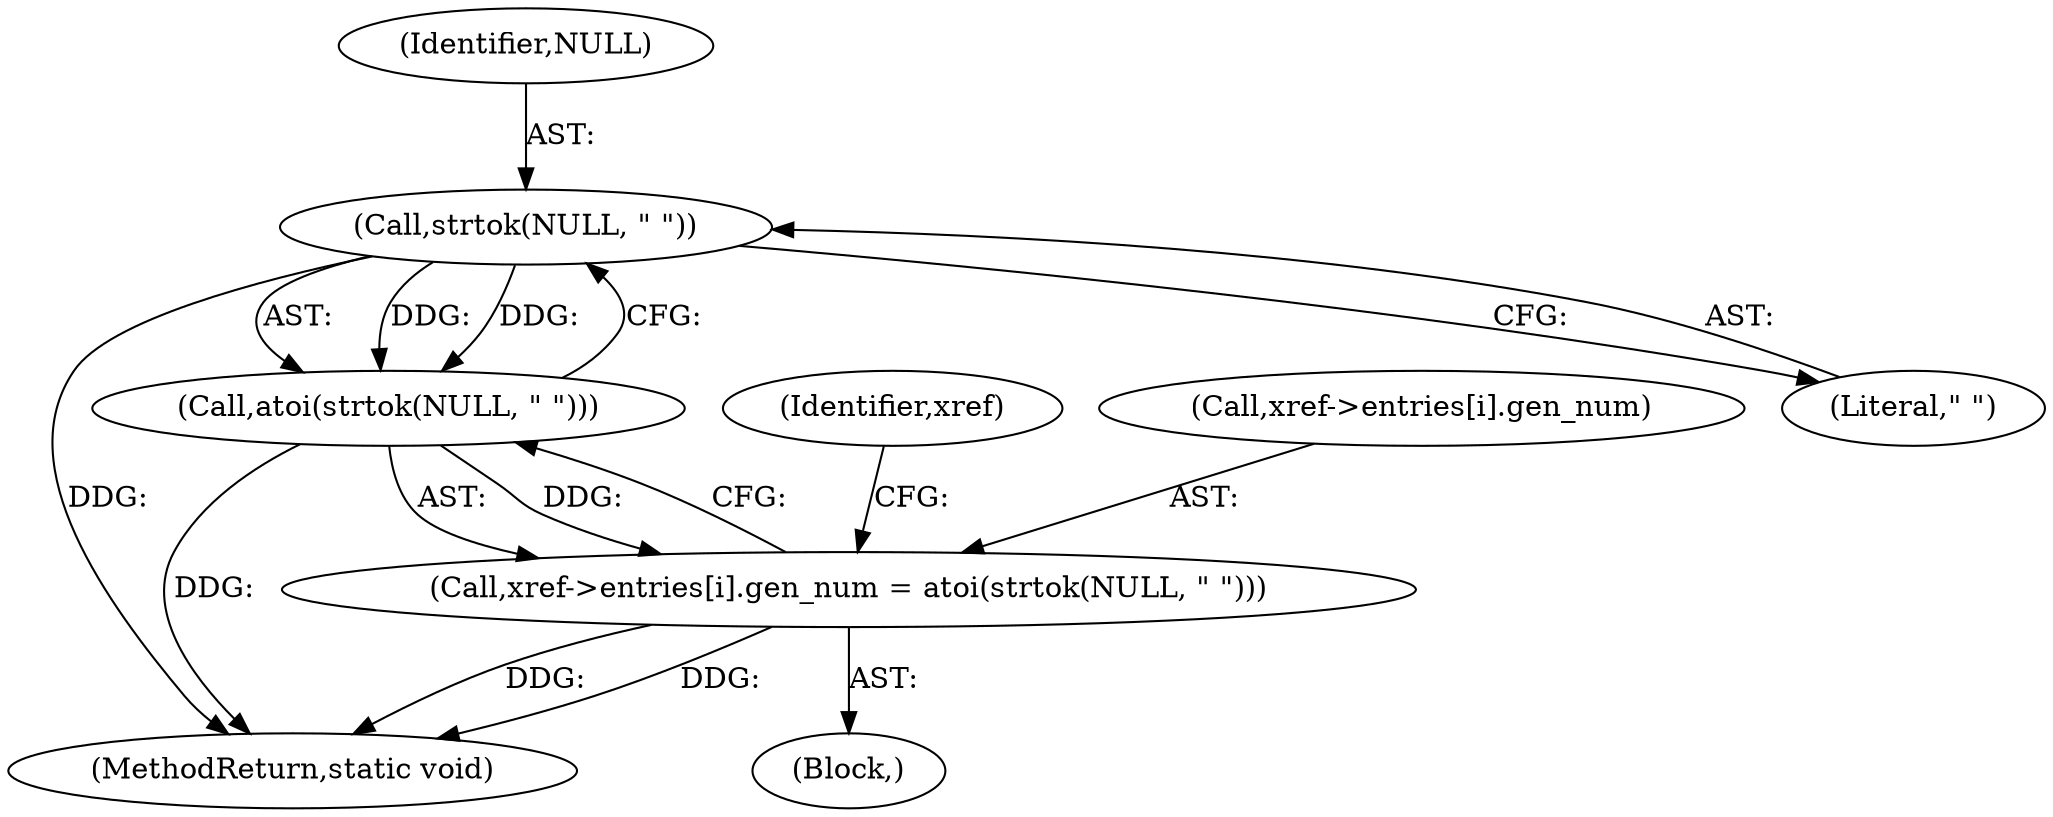 digraph "0_pdfresurrect_0c4120fffa3dffe97b95c486a120eded82afe8a6_4@API" {
"1000323" [label="(Call,strtok(NULL, \" \"))"];
"1000322" [label="(Call,atoi(strtok(NULL, \" \")))"];
"1000314" [label="(Call,xref->entries[i].gen_num = atoi(strtok(NULL, \" \")))"];
"1000325" [label="(Literal,\" \")"];
"1000323" [label="(Call,strtok(NULL, \" \"))"];
"1000330" [label="(Identifier,xref)"];
"1000356" [label="(MethodReturn,static void)"];
"1000315" [label="(Call,xref->entries[i].gen_num)"];
"1000322" [label="(Call,atoi(strtok(NULL, \" \")))"];
"1000314" [label="(Call,xref->entries[i].gen_num = atoi(strtok(NULL, \" \")))"];
"1000324" [label="(Identifier,NULL)"];
"1000291" [label="(Block,)"];
"1000323" -> "1000322"  [label="AST: "];
"1000323" -> "1000325"  [label="CFG: "];
"1000324" -> "1000323"  [label="AST: "];
"1000325" -> "1000323"  [label="AST: "];
"1000322" -> "1000323"  [label="CFG: "];
"1000323" -> "1000356"  [label="DDG: "];
"1000323" -> "1000322"  [label="DDG: "];
"1000323" -> "1000322"  [label="DDG: "];
"1000322" -> "1000314"  [label="AST: "];
"1000314" -> "1000322"  [label="CFG: "];
"1000322" -> "1000356"  [label="DDG: "];
"1000322" -> "1000314"  [label="DDG: "];
"1000314" -> "1000291"  [label="AST: "];
"1000315" -> "1000314"  [label="AST: "];
"1000330" -> "1000314"  [label="CFG: "];
"1000314" -> "1000356"  [label="DDG: "];
"1000314" -> "1000356"  [label="DDG: "];
}
